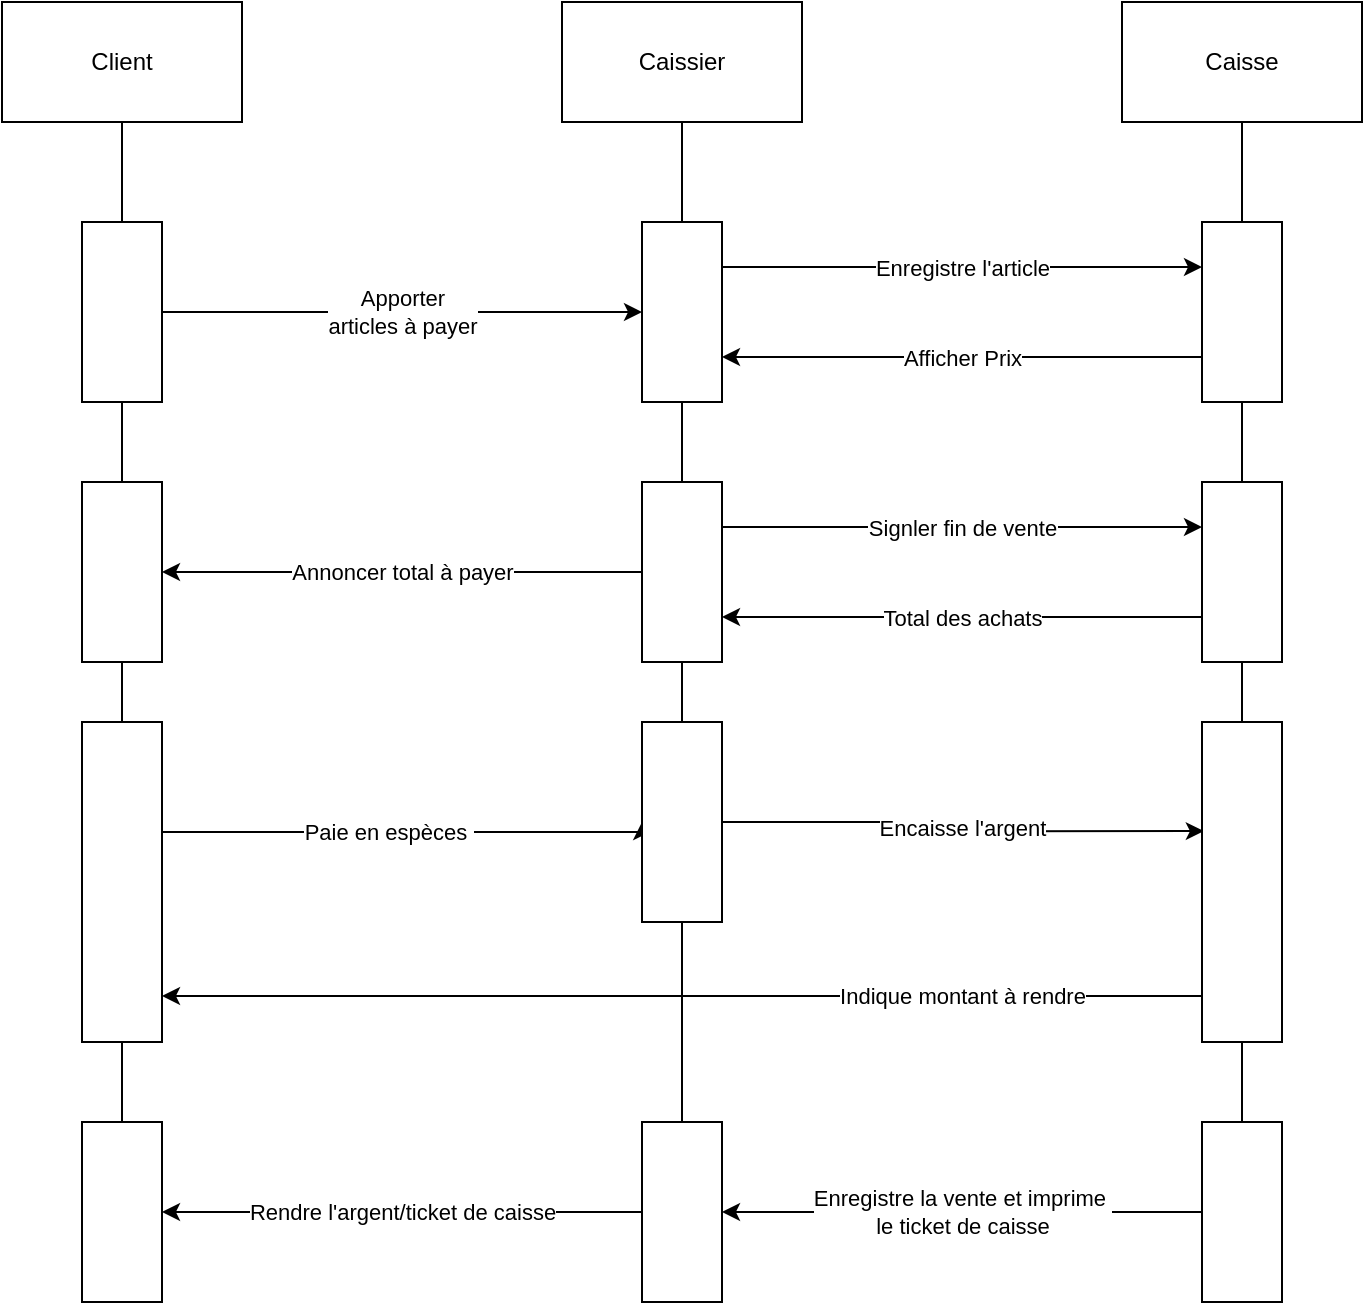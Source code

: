 <mxfile version="20.0.4" type="onedrive" pages="3"><diagram id="IOzY465pR_gG5Ut8rsBI" name="Exercice 1"><mxGraphModel grid="1" page="1" gridSize="10" guides="1" tooltips="1" connect="1" arrows="1" fold="1" pageScale="1" pageWidth="827" pageHeight="1169" math="0" shadow="0"><root><mxCell id="0"/><mxCell id="1" parent="0"/><mxCell id="Domvi57NANzfq4VIBDtc-1" value="Client" style="rounded=0;whiteSpace=wrap;html=1;" vertex="1" parent="1"><mxGeometry x="80" y="40" width="120" height="60" as="geometry"/></mxCell><mxCell id="Domvi57NANzfq4VIBDtc-2" value="Caissier" style="rounded=0;whiteSpace=wrap;html=1;" vertex="1" parent="1"><mxGeometry x="360" y="40" width="120" height="60" as="geometry"/></mxCell><mxCell id="Domvi57NANzfq4VIBDtc-5" value="Apporter &lt;br&gt;articles à payer" style="edgeStyle=orthogonalEdgeStyle;rounded=0;orthogonalLoop=1;jettySize=auto;html=1;exitX=1;exitY=0.5;exitDx=0;exitDy=0;entryX=0;entryY=0.5;entryDx=0;entryDy=0;" edge="1" parent="1" source="Domvi57NANzfq4VIBDtc-3" target="Domvi57NANzfq4VIBDtc-4"><mxGeometry relative="1" as="geometry"/></mxCell><mxCell id="Domvi57NANzfq4VIBDtc-3" value="" style="rounded=0;whiteSpace=wrap;html=1;" vertex="1" parent="1"><mxGeometry x="120" y="150" width="40" height="90" as="geometry"/></mxCell><mxCell id="Domvi57NANzfq4VIBDtc-35" value="Enregistre l'article" style="edgeStyle=orthogonalEdgeStyle;rounded=0;orthogonalLoop=1;jettySize=auto;html=1;entryX=0;entryY=0.25;entryDx=0;entryDy=0;exitX=1;exitY=0.25;exitDx=0;exitDy=0;" edge="1" parent="1" source="Domvi57NANzfq4VIBDtc-4" target="Domvi57NANzfq4VIBDtc-7"><mxGeometry relative="1" as="geometry"/></mxCell><mxCell id="Domvi57NANzfq4VIBDtc-4" value="" style="rounded=0;whiteSpace=wrap;html=1;" vertex="1" parent="1"><mxGeometry x="400" y="150" width="40" height="90" as="geometry"/></mxCell><mxCell id="Domvi57NANzfq4VIBDtc-6" value="Caisse" style="rounded=0;whiteSpace=wrap;html=1;" vertex="1" parent="1"><mxGeometry x="640" y="40" width="120" height="60" as="geometry"/></mxCell><mxCell id="Domvi57NANzfq4VIBDtc-7" value="" style="rounded=0;whiteSpace=wrap;html=1;" vertex="1" parent="1"><mxGeometry x="680" y="150" width="40" height="90" as="geometry"/></mxCell><mxCell id="Domvi57NANzfq4VIBDtc-12" value="Afficher Prix" style="edgeStyle=orthogonalEdgeStyle;rounded=0;orthogonalLoop=1;jettySize=auto;html=1;exitX=0;exitY=0.75;exitDx=0;exitDy=0;entryX=1;entryY=0.75;entryDx=0;entryDy=0;" edge="1" parent="1" source="Domvi57NANzfq4VIBDtc-7" target="Domvi57NANzfq4VIBDtc-4"><mxGeometry relative="1" as="geometry"/></mxCell><mxCell id="Domvi57NANzfq4VIBDtc-14" value="Total des achats" style="edgeStyle=orthogonalEdgeStyle;rounded=0;orthogonalLoop=1;jettySize=auto;html=1;exitX=0;exitY=0.75;exitDx=0;exitDy=0;entryX=1;entryY=0.75;entryDx=0;entryDy=0;" edge="1" parent="1" source="Domvi57NANzfq4VIBDtc-9" target="Domvi57NANzfq4VIBDtc-10"><mxGeometry relative="1" as="geometry"/></mxCell><mxCell id="Domvi57NANzfq4VIBDtc-9" value="" style="rounded=0;whiteSpace=wrap;html=1;" vertex="1" parent="1"><mxGeometry x="680" y="280" width="40" height="90" as="geometry"/></mxCell><mxCell id="Domvi57NANzfq4VIBDtc-16" value="Annoncer total à payer" style="edgeStyle=orthogonalEdgeStyle;rounded=0;orthogonalLoop=1;jettySize=auto;html=1;entryX=1;entryY=0.5;entryDx=0;entryDy=0;" edge="1" parent="1" source="Domvi57NANzfq4VIBDtc-10" target="Domvi57NANzfq4VIBDtc-11"><mxGeometry relative="1" as="geometry"/></mxCell><mxCell id="Domvi57NANzfq4VIBDtc-36" value="Signler fin de vente" style="edgeStyle=orthogonalEdgeStyle;rounded=0;orthogonalLoop=1;jettySize=auto;html=1;entryX=0;entryY=0.25;entryDx=0;entryDy=0;exitX=1;exitY=0.25;exitDx=0;exitDy=0;" edge="1" parent="1" source="Domvi57NANzfq4VIBDtc-10" target="Domvi57NANzfq4VIBDtc-9"><mxGeometry relative="1" as="geometry"/></mxCell><mxCell id="Domvi57NANzfq4VIBDtc-10" value="" style="rounded=0;whiteSpace=wrap;html=1;" vertex="1" parent="1"><mxGeometry x="400" y="280" width="40" height="90" as="geometry"/></mxCell><mxCell id="Domvi57NANzfq4VIBDtc-11" value="" style="rounded=0;whiteSpace=wrap;html=1;" vertex="1" parent="1"><mxGeometry x="120" y="280" width="40" height="90" as="geometry"/></mxCell><mxCell id="Domvi57NANzfq4VIBDtc-20" value="Paie en espèces&amp;nbsp;" style="edgeStyle=orthogonalEdgeStyle;rounded=0;orthogonalLoop=1;jettySize=auto;html=1;entryX=0;entryY=0.5;entryDx=0;entryDy=0;" edge="1" parent="1" source="Domvi57NANzfq4VIBDtc-17" target="Domvi57NANzfq4VIBDtc-18"><mxGeometry x="-0.077" relative="1" as="geometry"><mxPoint x="380" y="390" as="targetPoint"/><Array as="points"><mxPoint x="230" y="455"/><mxPoint x="230" y="455"/></Array><mxPoint as="offset"/></mxGeometry></mxCell><mxCell id="Domvi57NANzfq4VIBDtc-17" value="" style="rounded=0;whiteSpace=wrap;html=1;" vertex="1" parent="1"><mxGeometry x="120" y="400" width="40" height="160" as="geometry"/></mxCell><mxCell id="Domvi57NANzfq4VIBDtc-23" value="Rendre l'argent/ticket de caisse" style="edgeStyle=orthogonalEdgeStyle;rounded=0;orthogonalLoop=1;jettySize=auto;html=1;exitX=0;exitY=0.5;exitDx=0;exitDy=0;entryX=1;entryY=0.5;entryDx=0;entryDy=0;" edge="1" parent="1" source="Domvi57NANzfq4VIBDtc-27" target="Domvi57NANzfq4VIBDtc-26"><mxGeometry relative="1" as="geometry"><Array as="points"><mxPoint x="200" y="645"/><mxPoint x="200" y="645"/></Array></mxGeometry></mxCell><mxCell id="Domvi57NANzfq4VIBDtc-34" value="Encaisse l'argent" style="edgeStyle=orthogonalEdgeStyle;rounded=0;orthogonalLoop=1;jettySize=auto;html=1;entryX=0.023;entryY=0.341;entryDx=0;entryDy=0;entryPerimeter=0;" edge="1" parent="1" source="Domvi57NANzfq4VIBDtc-18" target="Domvi57NANzfq4VIBDtc-19"><mxGeometry relative="1" as="geometry"><Array as="points"><mxPoint x="560" y="450"/><mxPoint x="560" y="455"/></Array></mxGeometry></mxCell><mxCell id="Domvi57NANzfq4VIBDtc-18" value="" style="rounded=0;whiteSpace=wrap;html=1;" vertex="1" parent="1"><mxGeometry x="400" y="400" width="40" height="100" as="geometry"/></mxCell><mxCell id="Domvi57NANzfq4VIBDtc-22" value="Indique montant à rendre" style="edgeStyle=orthogonalEdgeStyle;rounded=0;orthogonalLoop=1;jettySize=auto;html=1;exitX=0;exitY=0.75;exitDx=0;exitDy=0;" edge="1" parent="1" source="Domvi57NANzfq4VIBDtc-19"><mxGeometry x="-0.49" relative="1" as="geometry"><mxPoint x="160" y="537" as="targetPoint"/><Array as="points"><mxPoint x="680" y="537"/></Array><mxPoint as="offset"/></mxGeometry></mxCell><mxCell id="Domvi57NANzfq4VIBDtc-19" value="" style="rounded=0;whiteSpace=wrap;html=1;" vertex="1" parent="1"><mxGeometry x="680" y="400" width="40" height="160" as="geometry"/></mxCell><mxCell id="Domvi57NANzfq4VIBDtc-26" value="" style="rounded=0;whiteSpace=wrap;html=1;" vertex="1" parent="1"><mxGeometry x="120" y="600" width="40" height="90" as="geometry"/></mxCell><mxCell id="Domvi57NANzfq4VIBDtc-27" value="" style="rounded=0;whiteSpace=wrap;html=1;" vertex="1" parent="1"><mxGeometry x="400" y="600" width="40" height="90" as="geometry"/></mxCell><mxCell id="Domvi57NANzfq4VIBDtc-32" value="Enregistre la vente et imprime&amp;nbsp;&lt;br&gt;le ticket de caisse" style="edgeStyle=orthogonalEdgeStyle;rounded=0;orthogonalLoop=1;jettySize=auto;html=1;entryX=1;entryY=0.5;entryDx=0;entryDy=0;" edge="1" parent="1" source="Domvi57NANzfq4VIBDtc-28" target="Domvi57NANzfq4VIBDtc-27"><mxGeometry relative="1" as="geometry"/></mxCell><mxCell id="Domvi57NANzfq4VIBDtc-28" value="" style="rounded=0;whiteSpace=wrap;html=1;" vertex="1" parent="1"><mxGeometry x="680" y="600" width="40" height="90" as="geometry"/></mxCell><mxCell id="Domvi57NANzfq4VIBDtc-41" value="" style="endArrow=none;html=1;rounded=0;entryX=0.5;entryY=1;entryDx=0;entryDy=0;exitX=0.5;exitY=0;exitDx=0;exitDy=0;" edge="1" parent="1" source="Domvi57NANzfq4VIBDtc-3" target="Domvi57NANzfq4VIBDtc-1"><mxGeometry width="50" height="50" relative="1" as="geometry"><mxPoint x="310" y="440" as="sourcePoint"/><mxPoint x="360" y="390" as="targetPoint"/></mxGeometry></mxCell><mxCell id="Domvi57NANzfq4VIBDtc-42" value="" style="endArrow=none;html=1;rounded=0;entryX=0.5;entryY=1;entryDx=0;entryDy=0;exitX=0.5;exitY=0;exitDx=0;exitDy=0;" edge="1" parent="1" source="Domvi57NANzfq4VIBDtc-4" target="Domvi57NANzfq4VIBDtc-2"><mxGeometry width="50" height="50" relative="1" as="geometry"><mxPoint x="150" y="160" as="sourcePoint"/><mxPoint x="150" y="110" as="targetPoint"/></mxGeometry></mxCell><mxCell id="Domvi57NANzfq4VIBDtc-43" value="" style="endArrow=none;html=1;rounded=0;entryX=0.5;entryY=1;entryDx=0;entryDy=0;exitX=0.5;exitY=0;exitDx=0;exitDy=0;" edge="1" parent="1" source="Domvi57NANzfq4VIBDtc-7" target="Domvi57NANzfq4VIBDtc-6"><mxGeometry width="50" height="50" relative="1" as="geometry"><mxPoint x="160" y="170" as="sourcePoint"/><mxPoint x="160" y="120" as="targetPoint"/></mxGeometry></mxCell><mxCell id="Domvi57NANzfq4VIBDtc-44" value="" style="endArrow=none;html=1;rounded=0;entryX=0.5;entryY=1;entryDx=0;entryDy=0;exitX=0.5;exitY=0;exitDx=0;exitDy=0;" edge="1" parent="1" source="Domvi57NANzfq4VIBDtc-11" target="Domvi57NANzfq4VIBDtc-3"><mxGeometry width="50" height="50" relative="1" as="geometry"><mxPoint x="170" y="180" as="sourcePoint"/><mxPoint x="170" y="130" as="targetPoint"/></mxGeometry></mxCell><mxCell id="Domvi57NANzfq4VIBDtc-45" value="" style="endArrow=none;html=1;rounded=0;entryX=0.5;entryY=1;entryDx=0;entryDy=0;exitX=0.5;exitY=0;exitDx=0;exitDy=0;" edge="1" parent="1" source="Domvi57NANzfq4VIBDtc-10" target="Domvi57NANzfq4VIBDtc-4"><mxGeometry width="50" height="50" relative="1" as="geometry"><mxPoint x="180" y="190" as="sourcePoint"/><mxPoint x="180" y="140" as="targetPoint"/></mxGeometry></mxCell><mxCell id="Domvi57NANzfq4VIBDtc-46" value="" style="endArrow=none;html=1;rounded=0;entryX=0.5;entryY=1;entryDx=0;entryDy=0;exitX=0.5;exitY=0;exitDx=0;exitDy=0;" edge="1" parent="1" source="Domvi57NANzfq4VIBDtc-9" target="Domvi57NANzfq4VIBDtc-7"><mxGeometry width="50" height="50" relative="1" as="geometry"><mxPoint x="190" y="200" as="sourcePoint"/><mxPoint x="190" y="150" as="targetPoint"/></mxGeometry></mxCell><mxCell id="Domvi57NANzfq4VIBDtc-47" value="" style="endArrow=none;html=1;rounded=0;entryX=0.5;entryY=1;entryDx=0;entryDy=0;exitX=0.5;exitY=0;exitDx=0;exitDy=0;" edge="1" parent="1" source="Domvi57NANzfq4VIBDtc-17" target="Domvi57NANzfq4VIBDtc-11"><mxGeometry width="50" height="50" relative="1" as="geometry"><mxPoint x="200" y="210" as="sourcePoint"/><mxPoint x="200" y="160" as="targetPoint"/></mxGeometry></mxCell><mxCell id="Domvi57NANzfq4VIBDtc-48" value="" style="endArrow=none;html=1;rounded=0;entryX=0.5;entryY=1;entryDx=0;entryDy=0;exitX=0.5;exitY=0;exitDx=0;exitDy=0;" edge="1" parent="1" source="Domvi57NANzfq4VIBDtc-18" target="Domvi57NANzfq4VIBDtc-10"><mxGeometry width="50" height="50" relative="1" as="geometry"><mxPoint x="210" y="220" as="sourcePoint"/><mxPoint x="210" y="170" as="targetPoint"/></mxGeometry></mxCell><mxCell id="Domvi57NANzfq4VIBDtc-49" value="" style="endArrow=none;html=1;rounded=0;entryX=0.5;entryY=1;entryDx=0;entryDy=0;exitX=0.5;exitY=0;exitDx=0;exitDy=0;" edge="1" parent="1" source="Domvi57NANzfq4VIBDtc-19" target="Domvi57NANzfq4VIBDtc-9"><mxGeometry width="50" height="50" relative="1" as="geometry"><mxPoint x="220" y="230" as="sourcePoint"/><mxPoint x="220" y="180" as="targetPoint"/></mxGeometry></mxCell><mxCell id="Domvi57NANzfq4VIBDtc-50" value="" style="endArrow=none;html=1;rounded=0;entryX=0.5;entryY=1;entryDx=0;entryDy=0;exitX=0.5;exitY=0;exitDx=0;exitDy=0;" edge="1" parent="1" source="Domvi57NANzfq4VIBDtc-26" target="Domvi57NANzfq4VIBDtc-17"><mxGeometry width="50" height="50" relative="1" as="geometry"><mxPoint x="230" y="240" as="sourcePoint"/><mxPoint x="230" y="190" as="targetPoint"/></mxGeometry></mxCell><mxCell id="Domvi57NANzfq4VIBDtc-51" value="" style="endArrow=none;html=1;rounded=0;entryX=0.5;entryY=1;entryDx=0;entryDy=0;exitX=0.5;exitY=0;exitDx=0;exitDy=0;" edge="1" parent="1" source="Domvi57NANzfq4VIBDtc-27" target="Domvi57NANzfq4VIBDtc-18"><mxGeometry width="50" height="50" relative="1" as="geometry"><mxPoint x="400" y="590" as="sourcePoint"/><mxPoint x="240" y="200" as="targetPoint"/></mxGeometry></mxCell><mxCell id="Domvi57NANzfq4VIBDtc-52" value="" style="endArrow=none;html=1;rounded=0;entryX=0.5;entryY=1;entryDx=0;entryDy=0;exitX=0.5;exitY=0;exitDx=0;exitDy=0;" edge="1" parent="1" source="Domvi57NANzfq4VIBDtc-28" target="Domvi57NANzfq4VIBDtc-19"><mxGeometry width="50" height="50" relative="1" as="geometry"><mxPoint x="250" y="260" as="sourcePoint"/><mxPoint x="250" y="210" as="targetPoint"/></mxGeometry></mxCell></root></mxGraphModel></diagram><diagram id="uAU7-Q3kgYsEe8uKkqGz" name="Exercice 2"><mxGraphModel grid="1" page="1" gridSize="10" guides="1" tooltips="1" connect="1" arrows="1" fold="1" pageScale="1" pageWidth="827" pageHeight="1169" math="0" shadow="0"><root><mxCell id="0"/><mxCell id="1" parent="0"/><mxCell id="g0c9yJqAqxdiAWYYecxU-2" style="edgeStyle=orthogonalEdgeStyle;rounded=0;orthogonalLoop=1;jettySize=auto;html=1;exitX=0.5;exitY=1;exitDx=0;exitDy=0;endArrow=none;endFill=0;" edge="1" parent="1" source="Tu9Rzk7UvpoIsktwV3zs-1" target="Tu9Rzk7UvpoIsktwV3zs-4"><mxGeometry relative="1" as="geometry"/></mxCell><mxCell id="Tu9Rzk7UvpoIsktwV3zs-1" value="Client" style="rounded=0;whiteSpace=wrap;html=1;" vertex="1" parent="1"><mxGeometry x="120" y="40" width="120" height="60" as="geometry"/></mxCell><mxCell id="g0c9yJqAqxdiAWYYecxU-3" style="edgeStyle=orthogonalEdgeStyle;rounded=0;orthogonalLoop=1;jettySize=auto;html=1;entryX=0.5;entryY=0;entryDx=0;entryDy=0;endArrow=none;endFill=0;" edge="1" parent="1" source="Tu9Rzk7UvpoIsktwV3zs-3" target="Tu9Rzk7UvpoIsktwV3zs-5"><mxGeometry relative="1" as="geometry"/></mxCell><mxCell id="Tu9Rzk7UvpoIsktwV3zs-3" value="Distributeur Automatique" style="rounded=0;whiteSpace=wrap;html=1;" vertex="1" parent="1"><mxGeometry x="360" y="40" width="120" height="60" as="geometry"/></mxCell><mxCell id="Tu9Rzk7UvpoIsktwV3zs-8" value="Introduit sa carte" style="edgeStyle=orthogonalEdgeStyle;rounded=0;orthogonalLoop=1;jettySize=auto;html=1;entryX=0;entryY=0.171;entryDx=0;entryDy=0;endArrow=classic;endFill=1;exitX=1;exitY=0.171;exitDx=0;exitDy=0;exitPerimeter=0;entryPerimeter=0;" edge="1" parent="1" source="Tu9Rzk7UvpoIsktwV3zs-4" target="Tu9Rzk7UvpoIsktwV3zs-5"><mxGeometry relative="1" as="geometry"/></mxCell><mxCell id="g0c9yJqAqxdiAWYYecxU-5" style="edgeStyle=orthogonalEdgeStyle;rounded=0;orthogonalLoop=1;jettySize=auto;html=1;entryX=0.5;entryY=0;entryDx=0;entryDy=0;endArrow=none;endFill=0;" edge="1" parent="1" source="Tu9Rzk7UvpoIsktwV3zs-4" target="Tu9Rzk7UvpoIsktwV3zs-11"><mxGeometry relative="1" as="geometry"/></mxCell><mxCell id="Tu9Rzk7UvpoIsktwV3zs-4" value="" style="rounded=0;whiteSpace=wrap;html=1;" vertex="1" parent="1"><mxGeometry x="160" y="160" width="40" height="120" as="geometry"/></mxCell><mxCell id="Tu9Rzk7UvpoIsktwV3zs-9" value="Demande le code" style="edgeStyle=orthogonalEdgeStyle;rounded=0;orthogonalLoop=1;jettySize=auto;html=1;entryX=1;entryY=0.75;entryDx=0;entryDy=0;endArrow=classic;endFill=1;exitX=0;exitY=0.75;exitDx=0;exitDy=0;" edge="1" parent="1" source="Tu9Rzk7UvpoIsktwV3zs-5" target="Tu9Rzk7UvpoIsktwV3zs-4"><mxGeometry relative="1" as="geometry"/></mxCell><mxCell id="Tu9Rzk7UvpoIsktwV3zs-15" value="Vérifie la validité" style="edgeStyle=orthogonalEdgeStyle;rounded=0;orthogonalLoop=1;jettySize=auto;html=1;exitX=1;exitY=0.5;exitDx=0;exitDy=0;entryX=0;entryY=0.5;entryDx=0;entryDy=0;endArrow=classic;endFill=1;" edge="1" parent="1" source="Tu9Rzk7UvpoIsktwV3zs-5" target="Tu9Rzk7UvpoIsktwV3zs-14"><mxGeometry relative="1" as="geometry"/></mxCell><mxCell id="g0c9yJqAqxdiAWYYecxU-6" style="edgeStyle=orthogonalEdgeStyle;rounded=0;orthogonalLoop=1;jettySize=auto;html=1;entryX=0.5;entryY=0;entryDx=0;entryDy=0;endArrow=none;endFill=0;" edge="1" parent="1" source="Tu9Rzk7UvpoIsktwV3zs-5" target="Tu9Rzk7UvpoIsktwV3zs-10"><mxGeometry relative="1" as="geometry"/></mxCell><mxCell id="Tu9Rzk7UvpoIsktwV3zs-5" value="" style="rounded=0;whiteSpace=wrap;html=1;" vertex="1" parent="1"><mxGeometry x="400" y="160" width="40" height="120" as="geometry"/></mxCell><mxCell id="Tu9Rzk7UvpoIsktwV3zs-12" value="Propose plusieurs montants" style="edgeStyle=orthogonalEdgeStyle;rounded=0;orthogonalLoop=1;jettySize=auto;html=1;entryX=1;entryY=0.5;entryDx=0;entryDy=0;endArrow=classic;endFill=1;exitX=0;exitY=0.5;exitDx=0;exitDy=0;" edge="1" parent="1" source="Tu9Rzk7UvpoIsktwV3zs-10" target="Tu9Rzk7UvpoIsktwV3zs-11"><mxGeometry relative="1" as="geometry"/></mxCell><mxCell id="Tu9Rzk7UvpoIsktwV3zs-17" value="Demande d'autoristation" style="edgeStyle=orthogonalEdgeStyle;rounded=0;orthogonalLoop=1;jettySize=auto;html=1;endArrow=classic;endFill=1;exitX=1;exitY=0.25;exitDx=0;exitDy=0;entryX=0;entryY=0.25;entryDx=0;entryDy=0;" edge="1" parent="1" source="Tu9Rzk7UvpoIsktwV3zs-10" target="Tu9Rzk7UvpoIsktwV3zs-16"><mxGeometry relative="1" as="geometry"/></mxCell><mxCell id="g0c9yJqAqxdiAWYYecxU-9" style="edgeStyle=orthogonalEdgeStyle;rounded=0;orthogonalLoop=1;jettySize=auto;html=1;entryX=0.5;entryY=0;entryDx=0;entryDy=0;endArrow=none;endFill=0;" edge="1" parent="1" source="Tu9Rzk7UvpoIsktwV3zs-10" target="Tu9Rzk7UvpoIsktwV3zs-20"><mxGeometry relative="1" as="geometry"/></mxCell><mxCell id="Tu9Rzk7UvpoIsktwV3zs-10" value="" style="rounded=0;whiteSpace=wrap;html=1;" vertex="1" parent="1"><mxGeometry x="400" y="320" width="40" height="120" as="geometry"/></mxCell><mxCell id="g0c9yJqAqxdiAWYYecxU-8" style="edgeStyle=orthogonalEdgeStyle;rounded=0;orthogonalLoop=1;jettySize=auto;html=1;entryX=0.5;entryY=0;entryDx=0;entryDy=0;endArrow=none;endFill=0;" edge="1" parent="1" source="Tu9Rzk7UvpoIsktwV3zs-11" target="Tu9Rzk7UvpoIsktwV3zs-19"><mxGeometry relative="1" as="geometry"/></mxCell><mxCell id="Tu9Rzk7UvpoIsktwV3zs-11" value="" style="rounded=0;whiteSpace=wrap;html=1;" vertex="1" parent="1"><mxGeometry x="160" y="320" width="40" height="120" as="geometry"/></mxCell><mxCell id="g0c9yJqAqxdiAWYYecxU-4" style="edgeStyle=orthogonalEdgeStyle;rounded=0;orthogonalLoop=1;jettySize=auto;html=1;entryX=0.5;entryY=0;entryDx=0;entryDy=0;endArrow=none;endFill=0;" edge="1" parent="1" source="Tu9Rzk7UvpoIsktwV3zs-13" target="Tu9Rzk7UvpoIsktwV3zs-14"><mxGeometry relative="1" as="geometry"/></mxCell><mxCell id="Tu9Rzk7UvpoIsktwV3zs-13" value="Groupement de banque" style="rounded=0;whiteSpace=wrap;html=1;" vertex="1" parent="1"><mxGeometry x="600" y="40" width="120" height="60" as="geometry"/></mxCell><mxCell id="g0c9yJqAqxdiAWYYecxU-7" style="edgeStyle=orthogonalEdgeStyle;rounded=0;orthogonalLoop=1;jettySize=auto;html=1;entryX=0.5;entryY=0;entryDx=0;entryDy=0;endArrow=none;endFill=0;" edge="1" parent="1" source="Tu9Rzk7UvpoIsktwV3zs-14" target="Tu9Rzk7UvpoIsktwV3zs-16"><mxGeometry relative="1" as="geometry"/></mxCell><mxCell id="Tu9Rzk7UvpoIsktwV3zs-14" value="" style="rounded=0;whiteSpace=wrap;html=1;" vertex="1" parent="1"><mxGeometry x="640" y="160" width="40" height="120" as="geometry"/></mxCell><mxCell id="Tu9Rzk7UvpoIsktwV3zs-18" value="Solde autorisé à prélever&amp;nbsp;" style="edgeStyle=orthogonalEdgeStyle;rounded=0;orthogonalLoop=1;jettySize=auto;html=1;endArrow=classic;endFill=1;entryX=1;entryY=0.75;entryDx=0;entryDy=0;exitX=0;exitY=0.75;exitDx=0;exitDy=0;" edge="1" parent="1" source="Tu9Rzk7UvpoIsktwV3zs-16" target="Tu9Rzk7UvpoIsktwV3zs-10"><mxGeometry relative="1" as="geometry"/></mxCell><mxCell id="g0c9yJqAqxdiAWYYecxU-10" style="edgeStyle=orthogonalEdgeStyle;rounded=0;orthogonalLoop=1;jettySize=auto;html=1;entryX=0.5;entryY=0;entryDx=0;entryDy=0;endArrow=none;endFill=0;" edge="1" parent="1" source="Tu9Rzk7UvpoIsktwV3zs-16" target="Tu9Rzk7UvpoIsktwV3zs-21"><mxGeometry relative="1" as="geometry"/></mxCell><mxCell id="Tu9Rzk7UvpoIsktwV3zs-16" value="" style="rounded=0;whiteSpace=wrap;html=1;" vertex="1" parent="1"><mxGeometry x="640" y="320" width="40" height="120" as="geometry"/></mxCell><mxCell id="Tu9Rzk7UvpoIsktwV3zs-22" value="Saisir le montant" style="edgeStyle=orthogonalEdgeStyle;rounded=0;orthogonalLoop=1;jettySize=auto;html=1;entryX=0;entryY=0.25;entryDx=0;entryDy=0;endArrow=classic;endFill=1;exitX=1;exitY=0.25;exitDx=0;exitDy=0;" edge="1" parent="1" source="Tu9Rzk7UvpoIsktwV3zs-19" target="Tu9Rzk7UvpoIsktwV3zs-20"><mxGeometry relative="1" as="geometry"/></mxCell><mxCell id="g0c9yJqAqxdiAWYYecxU-11" style="edgeStyle=orthogonalEdgeStyle;rounded=0;orthogonalLoop=1;jettySize=auto;html=1;entryX=0.5;entryY=0;entryDx=0;entryDy=0;endArrow=none;endFill=0;" edge="1" parent="1" source="Tu9Rzk7UvpoIsktwV3zs-19" target="Tu9Rzk7UvpoIsktwV3zs-25"><mxGeometry relative="1" as="geometry"/></mxCell><mxCell id="Tu9Rzk7UvpoIsktwV3zs-19" value="" style="rounded=0;whiteSpace=wrap;html=1;" vertex="1" parent="1"><mxGeometry x="160" y="480" width="40" height="120" as="geometry"/></mxCell><mxCell id="Tu9Rzk7UvpoIsktwV3zs-23" value="Controle du montant" style="edgeStyle=orthogonalEdgeStyle;rounded=0;orthogonalLoop=1;jettySize=auto;html=1;entryX=0;entryY=0.5;entryDx=0;entryDy=0;endArrow=classic;endFill=1;" edge="1" parent="1" source="Tu9Rzk7UvpoIsktwV3zs-20" target="Tu9Rzk7UvpoIsktwV3zs-21"><mxGeometry relative="1" as="geometry"/></mxCell><mxCell id="Tu9Rzk7UvpoIsktwV3zs-24" value="Demande reçu" style="edgeStyle=orthogonalEdgeStyle;rounded=0;orthogonalLoop=1;jettySize=auto;html=1;exitX=0;exitY=0.75;exitDx=0;exitDy=0;entryX=1;entryY=0.75;entryDx=0;entryDy=0;endArrow=classic;endFill=1;" edge="1" parent="1" source="Tu9Rzk7UvpoIsktwV3zs-20" target="Tu9Rzk7UvpoIsktwV3zs-19"><mxGeometry relative="1" as="geometry"/></mxCell><mxCell id="g0c9yJqAqxdiAWYYecxU-12" style="edgeStyle=orthogonalEdgeStyle;rounded=0;orthogonalLoop=1;jettySize=auto;html=1;entryX=0.5;entryY=0;entryDx=0;entryDy=0;endArrow=none;endFill=0;" edge="1" parent="1" source="Tu9Rzk7UvpoIsktwV3zs-20" target="Tu9Rzk7UvpoIsktwV3zs-26"><mxGeometry relative="1" as="geometry"/></mxCell><mxCell id="Tu9Rzk7UvpoIsktwV3zs-20" value="" style="rounded=0;whiteSpace=wrap;html=1;" vertex="1" parent="1"><mxGeometry x="400" y="480" width="40" height="120" as="geometry"/></mxCell><mxCell id="Tu9Rzk7UvpoIsktwV3zs-21" value="" style="rounded=0;whiteSpace=wrap;html=1;" vertex="1" parent="1"><mxGeometry x="640" y="480" width="40" height="120" as="geometry"/></mxCell><mxCell id="Tu9Rzk7UvpoIsktwV3zs-28" value="Response du client" style="edgeStyle=orthogonalEdgeStyle;rounded=0;orthogonalLoop=1;jettySize=auto;html=1;entryX=0;entryY=0.25;entryDx=0;entryDy=0;endArrow=classic;endFill=1;exitX=1;exitY=0.25;exitDx=0;exitDy=0;" edge="1" parent="1" source="Tu9Rzk7UvpoIsktwV3zs-25" target="Tu9Rzk7UvpoIsktwV3zs-26"><mxGeometry relative="1" as="geometry"/></mxCell><mxCell id="g0c9yJqAqxdiAWYYecxU-13" style="edgeStyle=orthogonalEdgeStyle;rounded=0;orthogonalLoop=1;jettySize=auto;html=1;entryX=0.5;entryY=0;entryDx=0;entryDy=0;endArrow=none;endFill=0;" edge="1" parent="1" source="Tu9Rzk7UvpoIsktwV3zs-25" target="Tu9Rzk7UvpoIsktwV3zs-30"><mxGeometry relative="1" as="geometry"/></mxCell><mxCell id="Tu9Rzk7UvpoIsktwV3zs-25" value="" style="rounded=0;whiteSpace=wrap;html=1;" vertex="1" parent="1"><mxGeometry x="160" y="640" width="40" height="120" as="geometry"/></mxCell><mxCell id="Tu9Rzk7UvpoIsktwV3zs-29" value="Carte Ejectée" style="edgeStyle=orthogonalEdgeStyle;rounded=0;orthogonalLoop=1;jettySize=auto;html=1;endArrow=classic;endFill=1;entryX=1;entryY=0.75;entryDx=0;entryDy=0;exitX=0;exitY=0.75;exitDx=0;exitDy=0;" edge="1" parent="1" source="Tu9Rzk7UvpoIsktwV3zs-26" target="Tu9Rzk7UvpoIsktwV3zs-25"><mxGeometry relative="1" as="geometry"/></mxCell><mxCell id="g0c9yJqAqxdiAWYYecxU-14" style="edgeStyle=orthogonalEdgeStyle;rounded=0;orthogonalLoop=1;jettySize=auto;html=1;entryX=0.5;entryY=0;entryDx=0;entryDy=0;endArrow=none;endFill=0;" edge="1" parent="1" source="Tu9Rzk7UvpoIsktwV3zs-26" target="Tu9Rzk7UvpoIsktwV3zs-31"><mxGeometry relative="1" as="geometry"/></mxCell><mxCell id="Tu9Rzk7UvpoIsktwV3zs-26" value="" style="rounded=0;whiteSpace=wrap;html=1;" vertex="1" parent="1"><mxGeometry x="400" y="640" width="40" height="120" as="geometry"/></mxCell><mxCell id="Tu9Rzk7UvpoIsktwV3zs-30" value="" style="rounded=0;whiteSpace=wrap;html=1;" vertex="1" parent="1"><mxGeometry x="160" y="800" width="40" height="120" as="geometry"/></mxCell><mxCell id="Tu9Rzk7UvpoIsktwV3zs-32" value="Billets/Ticket délivré" style="edgeStyle=orthogonalEdgeStyle;rounded=0;orthogonalLoop=1;jettySize=auto;html=1;entryX=1;entryY=0.5;entryDx=0;entryDy=0;endArrow=classic;endFill=1;" edge="1" parent="1" source="Tu9Rzk7UvpoIsktwV3zs-31" target="Tu9Rzk7UvpoIsktwV3zs-30"><mxGeometry relative="1" as="geometry"/></mxCell><mxCell id="Tu9Rzk7UvpoIsktwV3zs-31" value="" style="rounded=0;whiteSpace=wrap;html=1;" vertex="1" parent="1"><mxGeometry x="400" y="800" width="40" height="120" as="geometry"/></mxCell></root></mxGraphModel></diagram><diagram id="F7-to4N1y-lsdQawGAEH" name="Exercice 3"><mxGraphModel grid="1" page="1" gridSize="10" guides="1" tooltips="1" connect="1" arrows="1" fold="1" pageScale="1" pageWidth="827" pageHeight="1169" math="0" shadow="0"><root><mxCell id="0"/><mxCell id="1" parent="0"/><mxCell id="8tF-GZMJLXnudeO0ElTg-7" style="edgeStyle=orthogonalEdgeStyle;rounded=0;orthogonalLoop=1;jettySize=auto;html=1;entryX=0;entryY=0.5;entryDx=0;entryDy=0;endArrow=classic;endFill=1;" edge="1" parent="1" source="8tF-GZMJLXnudeO0ElTg-1" target="8tF-GZMJLXnudeO0ElTg-2"><mxGeometry relative="1" as="geometry"/></mxCell><mxCell id="8tF-GZMJLXnudeO0ElTg-8" style="edgeStyle=orthogonalEdgeStyle;rounded=0;orthogonalLoop=1;jettySize=auto;html=1;entryX=0;entryY=0.5;entryDx=0;entryDy=0;endArrow=classic;endFill=1;" edge="1" parent="1" source="8tF-GZMJLXnudeO0ElTg-1" target="8tF-GZMJLXnudeO0ElTg-3"><mxGeometry relative="1" as="geometry"/></mxCell><mxCell id="8tF-GZMJLXnudeO0ElTg-1" value="Gestionnaire" style="shape=umlActor;verticalLabelPosition=bottom;verticalAlign=top;html=1;outlineConnect=0;" vertex="1" parent="1"><mxGeometry x="90" y="140" width="30" height="60" as="geometry"/></mxCell><mxCell id="8tF-GZMJLXnudeO0ElTg-2" value="Chargé des inscriptions" style="ellipse;whiteSpace=wrap;html=1;" vertex="1" parent="1"><mxGeometry x="360" y="65" width="120" height="80" as="geometry"/></mxCell><mxCell id="8tF-GZMJLXnudeO0ElTg-3" value="Relance &lt;br&gt;des lecteurs" style="ellipse;whiteSpace=wrap;html=1;" vertex="1" parent="1"><mxGeometry x="360" y="195" width="120" height="80" as="geometry"/></mxCell><mxCell id="8tF-GZMJLXnudeO0ElTg-12" style="edgeStyle=orthogonalEdgeStyle;rounded=0;orthogonalLoop=1;jettySize=auto;html=1;entryX=0;entryY=0.5;entryDx=0;entryDy=0;endArrow=classic;endFill=1;" edge="1" parent="1" source="8tF-GZMJLXnudeO0ElTg-4" target="8tF-GZMJLXnudeO0ElTg-9"><mxGeometry relative="1" as="geometry"/></mxCell><mxCell id="8tF-GZMJLXnudeO0ElTg-13" style="edgeStyle=orthogonalEdgeStyle;rounded=0;orthogonalLoop=1;jettySize=auto;html=1;entryX=0;entryY=0.5;entryDx=0;entryDy=0;endArrow=classic;endFill=1;" edge="1" parent="1" source="8tF-GZMJLXnudeO0ElTg-4" target="8tF-GZMJLXnudeO0ElTg-10"><mxGeometry relative="1" as="geometry"/></mxCell><mxCell id="8tF-GZMJLXnudeO0ElTg-15" style="edgeStyle=orthogonalEdgeStyle;rounded=0;orthogonalLoop=1;jettySize=auto;html=1;entryX=0;entryY=0.5;entryDx=0;entryDy=0;endArrow=classic;endFill=1;" edge="1" parent="1" source="8tF-GZMJLXnudeO0ElTg-4" target="8tF-GZMJLXnudeO0ElTg-14"><mxGeometry relative="1" as="geometry"/></mxCell><mxCell id="8tF-GZMJLXnudeO0ElTg-4" value="Bibliothécaire" style="shape=umlActor;verticalLabelPosition=bottom;verticalAlign=top;html=1;outlineConnect=0;" vertex="1" parent="1"><mxGeometry x="80" y="440" width="30" height="60" as="geometry"/></mxCell><mxCell id="8tF-GZMJLXnudeO0ElTg-9" value="Gérer les emprunts&lt;span style=&quot;color: rgba(0, 0, 0, 0); font-family: monospace; font-size: 0px; text-align: start;&quot;&gt;%3CmxGraphModel%3E%3Croot%3E%3CmxCell%20id%3D%220%22%2F%3E%3CmxCell%20id%3D%221%22%20parent%3D%220%22%2F%3E%3CmxCell%20id%3D%222%22%20value%3D%22Relance%20%26lt%3Bbr%26gt%3Bdes%20lecteurs%22%20style%3D%22ellipse%3BwhiteSpace%3Dwrap%3Bhtml%3D1%3B%22%20vertex%3D%221%22%20parent%3D%221%22%3E%3CmxGeometry%20x%3D%22360%22%20y%3D%22195%22%20width%3D%22120%22%20height%3D%2280%22%20as%3D%22geometry%22%2F%3E%3C%2FmxCell%3E%3C%2Froot%3E%3C%2FmxGraphModel%3E&lt;/span&gt;" style="ellipse;whiteSpace=wrap;html=1;" vertex="1" parent="1"><mxGeometry x="370" y="320" width="120" height="80" as="geometry"/></mxCell><mxCell id="8tF-GZMJLXnudeO0ElTg-10" value="La restitution des ouvrages" style="ellipse;whiteSpace=wrap;html=1;" vertex="1" parent="1"><mxGeometry x="370" y="430" width="120" height="80" as="geometry"/></mxCell><mxCell id="8tF-GZMJLXnudeO0ElTg-14" value="L'aquiisition de nouveaux ouvrages" style="ellipse;whiteSpace=wrap;html=1;" vertex="1" parent="1"><mxGeometry x="370" y="545" width="120" height="80" as="geometry"/></mxCell><mxCell id="8tF-GZMJLXnudeO0ElTg-20" style="edgeStyle=orthogonalEdgeStyle;rounded=0;orthogonalLoop=1;jettySize=auto;html=1;entryX=0;entryY=0.5;entryDx=0;entryDy=0;endArrow=classic;endFill=1;" edge="1" parent="1" source="8tF-GZMJLXnudeO0ElTg-17" target="8tF-GZMJLXnudeO0ElTg-18"><mxGeometry relative="1" as="geometry"/></mxCell><mxCell id="8tF-GZMJLXnudeO0ElTg-17" value="Etudiant" style="shape=umlActor;verticalLabelPosition=bottom;verticalAlign=top;html=1;outlineConnect=0;" vertex="1" parent="1"><mxGeometry x="80" y="720" width="30" height="60" as="geometry"/></mxCell><mxCell id="8tF-GZMJLXnudeO0ElTg-24" value="" style="edgeStyle=orthogonalEdgeStyle;rounded=0;orthogonalLoop=1;jettySize=auto;html=1;endArrow=classic;endFill=1;" edge="1" parent="1" source="8tF-GZMJLXnudeO0ElTg-18" target="8tF-GZMJLXnudeO0ElTg-19"><mxGeometry relative="1" as="geometry"/></mxCell><mxCell id="8tF-GZMJLXnudeO0ElTg-18" value="Acquitter somme forfaitaire" style="ellipse;whiteSpace=wrap;html=1;" vertex="1" parent="1"><mxGeometry x="370" y="710" width="120" height="80" as="geometry"/></mxCell><mxCell id="8tF-GZMJLXnudeO0ElTg-19" value="Accès au &lt;br&gt;bibliothèque" style="ellipse;whiteSpace=wrap;html=1;" vertex="1" parent="1"><mxGeometry x="370" y="820" width="120" height="80" as="geometry"/></mxCell><mxCell id="8tF-GZMJLXnudeO0ElTg-23" style="edgeStyle=orthogonalEdgeStyle;rounded=0;orthogonalLoop=1;jettySize=auto;html=1;entryX=0.5;entryY=1;entryDx=0;entryDy=0;endArrow=classic;endFill=1;" edge="1" parent="1" source="8tF-GZMJLXnudeO0ElTg-22" target="8tF-GZMJLXnudeO0ElTg-19"><mxGeometry relative="1" as="geometry"/></mxCell><mxCell id="8tF-GZMJLXnudeO0ElTg-22" value="Enseignant" style="shape=umlActor;verticalLabelPosition=bottom;verticalAlign=top;html=1;outlineConnect=0;" vertex="1" parent="1"><mxGeometry x="80" y="900" width="30" height="60" as="geometry"/></mxCell></root></mxGraphModel></diagram></mxfile>